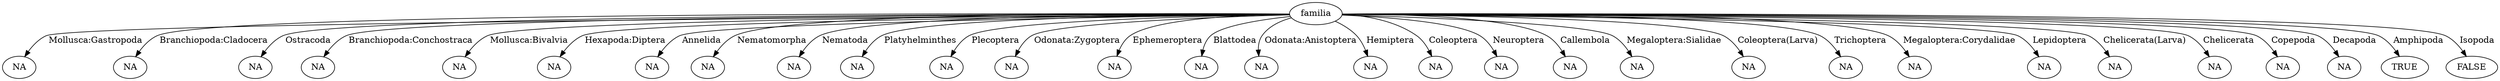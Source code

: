 digraph DecisionTree {
graph [ordering="out"];
  0 [label="familia"];
  0 -> 1 [label=" Mollusca:Gastropoda"];
  1 [label="NA"];
  0 -> 2 [label=" Branchiopoda:Cladocera"];
  2 [label="NA"];
  0 -> 3 [label=" Ostracoda"];
  3 [label="NA"];
  0 -> 4 [label=" Branchiopoda:Conchostraca"];
  4 [label="NA"];
  0 -> 5 [label=" Mollusca:Bivalvia"];
  5 [label="NA"];
  0 -> 6 [label=" Hexapoda:Diptera"];
  6 [label="NA"];
  0 -> 7 [label=" Annelida"];
  7 [label="NA"];
  0 -> 8 [label=" Nematomorpha"];
  8 [label="NA"];
  0 -> 9 [label=" Nematoda"];
  9 [label="NA"];
  0 -> 10 [label=" Platyhelminthes"];
  10 [label="NA"];
  0 -> 11 [label=" Plecoptera"];
  11 [label="NA"];
  0 -> 12 [label=" Odonata:Zygoptera"];
  12 [label="NA"];
  0 -> 13 [label=" Ephemeroptera"];
  13 [label="NA"];
  0 -> 14 [label=" Blattodea"];
  14 [label="NA"];
  0 -> 15 [label=" Odonata:Anistoptera"];
  15 [label="NA"];
  0 -> 16 [label=" Hemiptera"];
  16 [label="NA"];
  0 -> 17 [label=" Coleoptera"];
  17 [label="NA"];
  0 -> 18 [label=" Neuroptera"];
  18 [label="NA"];
  0 -> 19 [label=" Callembola"];
  19 [label="NA"];
  0 -> 20 [label=" Megaloptera:Sialidae"];
  20 [label="NA"];
  0 -> 21 [label=" Coleoptera(Larva)"];
  21 [label="NA"];
  0 -> 22 [label=" Trichoptera"];
  22 [label="NA"];
  0 -> 23 [label=" Megaloptera:Corydalidae"];
  23 [label="NA"];
  0 -> 24 [label=" Lepidoptera"];
  24 [label="NA"];
  0 -> 25 [label=" Chelicerata(Larva)"];
  25 [label="NA"];
  0 -> 26 [label=" Chelicerata"];
  26 [label="NA"];
  0 -> 27 [label=" Copepoda"];
  27 [label="NA"];
  0 -> 28 [label=" Decapoda"];
  28 [label="NA"];
  0 -> 29 [label=" Amphipoda"];
  29 [label="TRUE"];
  0 -> 30 [label=" Isopoda"];
  30 [label="FALSE"];
}
